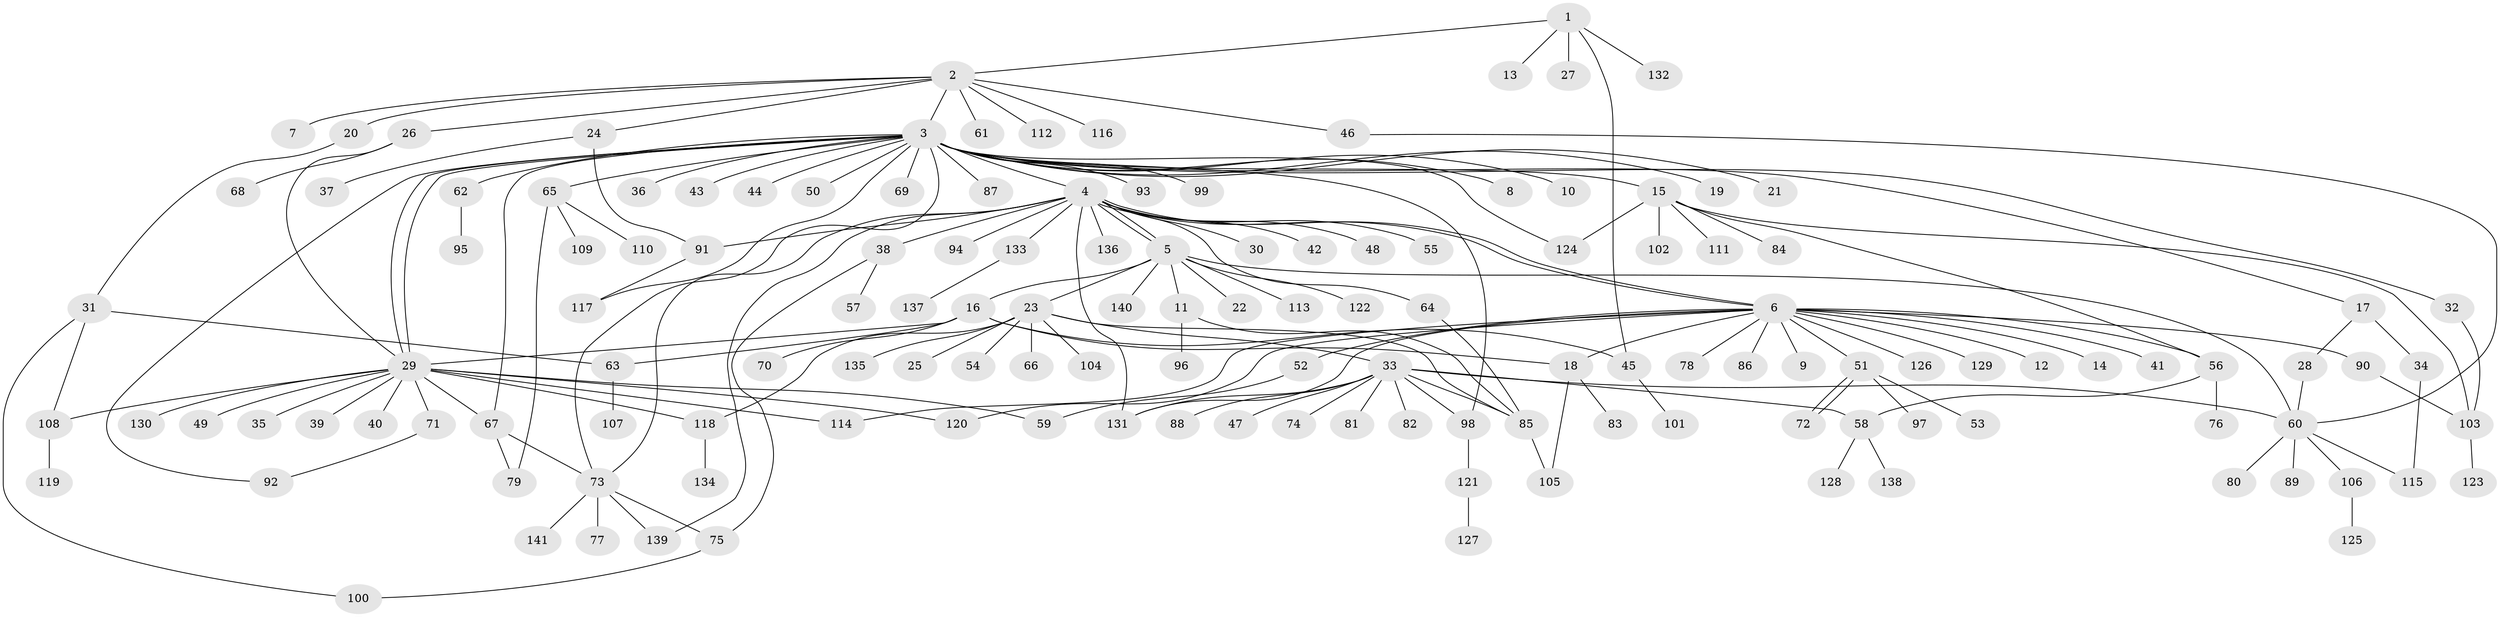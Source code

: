 // Generated by graph-tools (version 1.1) at 2025/35/03/09/25 02:35:37]
// undirected, 141 vertices, 180 edges
graph export_dot {
graph [start="1"]
  node [color=gray90,style=filled];
  1;
  2;
  3;
  4;
  5;
  6;
  7;
  8;
  9;
  10;
  11;
  12;
  13;
  14;
  15;
  16;
  17;
  18;
  19;
  20;
  21;
  22;
  23;
  24;
  25;
  26;
  27;
  28;
  29;
  30;
  31;
  32;
  33;
  34;
  35;
  36;
  37;
  38;
  39;
  40;
  41;
  42;
  43;
  44;
  45;
  46;
  47;
  48;
  49;
  50;
  51;
  52;
  53;
  54;
  55;
  56;
  57;
  58;
  59;
  60;
  61;
  62;
  63;
  64;
  65;
  66;
  67;
  68;
  69;
  70;
  71;
  72;
  73;
  74;
  75;
  76;
  77;
  78;
  79;
  80;
  81;
  82;
  83;
  84;
  85;
  86;
  87;
  88;
  89;
  90;
  91;
  92;
  93;
  94;
  95;
  96;
  97;
  98;
  99;
  100;
  101;
  102;
  103;
  104;
  105;
  106;
  107;
  108;
  109;
  110;
  111;
  112;
  113;
  114;
  115;
  116;
  117;
  118;
  119;
  120;
  121;
  122;
  123;
  124;
  125;
  126;
  127;
  128;
  129;
  130;
  131;
  132;
  133;
  134;
  135;
  136;
  137;
  138;
  139;
  140;
  141;
  1 -- 2;
  1 -- 13;
  1 -- 27;
  1 -- 45;
  1 -- 132;
  2 -- 3;
  2 -- 7;
  2 -- 20;
  2 -- 24;
  2 -- 26;
  2 -- 46;
  2 -- 61;
  2 -- 112;
  2 -- 116;
  3 -- 4;
  3 -- 8;
  3 -- 10;
  3 -- 15;
  3 -- 17;
  3 -- 19;
  3 -- 21;
  3 -- 29;
  3 -- 29;
  3 -- 32;
  3 -- 36;
  3 -- 43;
  3 -- 44;
  3 -- 50;
  3 -- 62;
  3 -- 65;
  3 -- 67;
  3 -- 69;
  3 -- 73;
  3 -- 87;
  3 -- 92;
  3 -- 93;
  3 -- 98;
  3 -- 99;
  3 -- 117;
  3 -- 124;
  4 -- 5;
  4 -- 5;
  4 -- 6;
  4 -- 6;
  4 -- 30;
  4 -- 38;
  4 -- 42;
  4 -- 48;
  4 -- 55;
  4 -- 64;
  4 -- 73;
  4 -- 91;
  4 -- 94;
  4 -- 131;
  4 -- 133;
  4 -- 136;
  4 -- 139;
  5 -- 11;
  5 -- 16;
  5 -- 22;
  5 -- 23;
  5 -- 60;
  5 -- 113;
  5 -- 122;
  5 -- 140;
  6 -- 9;
  6 -- 12;
  6 -- 14;
  6 -- 18;
  6 -- 41;
  6 -- 51;
  6 -- 52;
  6 -- 56;
  6 -- 78;
  6 -- 86;
  6 -- 90;
  6 -- 114;
  6 -- 120;
  6 -- 126;
  6 -- 129;
  6 -- 131;
  11 -- 85;
  11 -- 96;
  15 -- 56;
  15 -- 84;
  15 -- 102;
  15 -- 103;
  15 -- 111;
  15 -- 124;
  16 -- 18;
  16 -- 29;
  16 -- 45;
  16 -- 63;
  16 -- 70;
  17 -- 28;
  17 -- 34;
  18 -- 83;
  18 -- 105;
  20 -- 31;
  23 -- 25;
  23 -- 33;
  23 -- 54;
  23 -- 66;
  23 -- 85;
  23 -- 104;
  23 -- 118;
  23 -- 135;
  24 -- 37;
  24 -- 91;
  26 -- 29;
  26 -- 68;
  28 -- 60;
  29 -- 35;
  29 -- 39;
  29 -- 40;
  29 -- 49;
  29 -- 59;
  29 -- 67;
  29 -- 71;
  29 -- 108;
  29 -- 114;
  29 -- 118;
  29 -- 120;
  29 -- 130;
  31 -- 63;
  31 -- 100;
  31 -- 108;
  32 -- 103;
  33 -- 47;
  33 -- 58;
  33 -- 60;
  33 -- 74;
  33 -- 81;
  33 -- 82;
  33 -- 85;
  33 -- 88;
  33 -- 98;
  33 -- 131;
  34 -- 115;
  38 -- 57;
  38 -- 75;
  45 -- 101;
  46 -- 60;
  51 -- 53;
  51 -- 72;
  51 -- 72;
  51 -- 97;
  52 -- 59;
  56 -- 58;
  56 -- 76;
  58 -- 128;
  58 -- 138;
  60 -- 80;
  60 -- 89;
  60 -- 106;
  60 -- 115;
  62 -- 95;
  63 -- 107;
  64 -- 85;
  65 -- 79;
  65 -- 109;
  65 -- 110;
  67 -- 73;
  67 -- 79;
  71 -- 92;
  73 -- 75;
  73 -- 77;
  73 -- 139;
  73 -- 141;
  75 -- 100;
  85 -- 105;
  90 -- 103;
  91 -- 117;
  98 -- 121;
  103 -- 123;
  106 -- 125;
  108 -- 119;
  118 -- 134;
  121 -- 127;
  133 -- 137;
}
